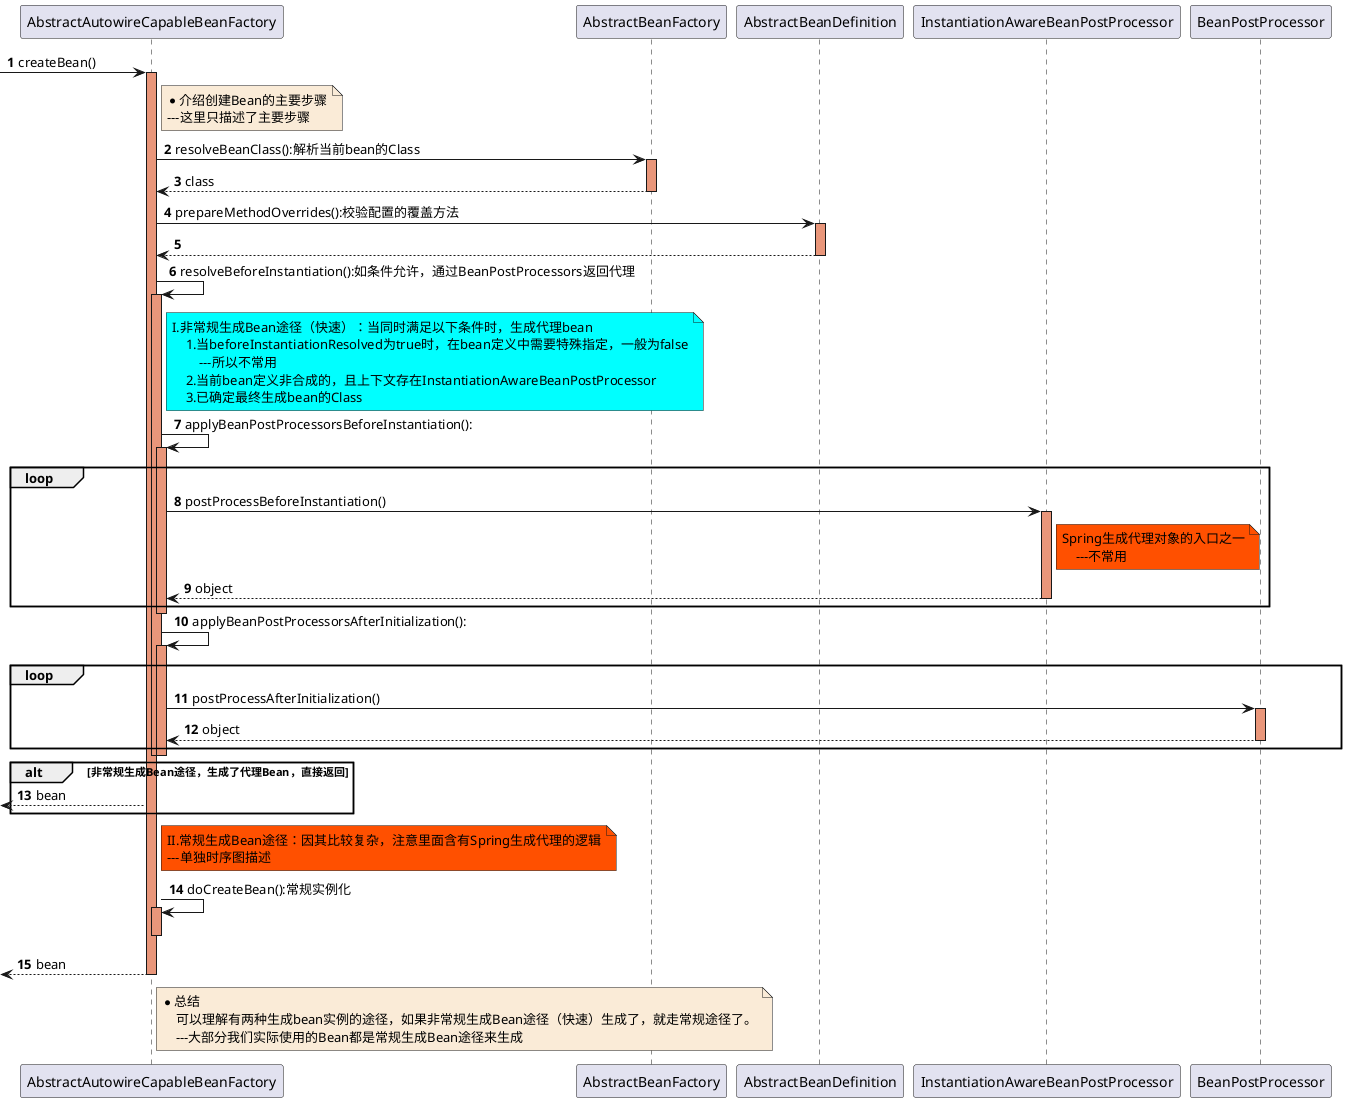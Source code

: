 @startuml

autonumber

-> AbstractAutowireCapableBeanFactory: createBean()
activate AbstractAutowireCapableBeanFactory #DarkSalmon
    note right of AbstractAutowireCapableBeanFactory #FAEBD7
        *介绍创建Bean的主要步骤
        ---这里只描述了主要步骤
    end note

    AbstractAutowireCapableBeanFactory -> AbstractBeanFactory: resolveBeanClass():解析当前bean的Class
    activate AbstractBeanFactory #DarkSalmon
    AbstractBeanFactory -->AbstractAutowireCapableBeanFactory: class
    deactivate AbstractBeanFactory

    AbstractAutowireCapableBeanFactory -> AbstractBeanDefinition: prepareMethodOverrides():校验配置的覆盖方法
    activate AbstractBeanDefinition #DarkSalmon
    AbstractBeanDefinition -->AbstractAutowireCapableBeanFactory
    deactivate AbstractBeanDefinition

    AbstractAutowireCapableBeanFactory -> AbstractAutowireCapableBeanFactory: resolveBeforeInstantiation():如条件允许，通过BeanPostProcessors返回代理
    activate AbstractAutowireCapableBeanFactory #DarkSalmon

    note right of AbstractAutowireCapableBeanFactory #aqua
        I.非常规生成Bean途径（快速）：当同时满足以下条件时，生成代理bean
            1.当beforeInstantiationResolved为true时，在bean定义中需要特殊指定，一般为false
                ---所以不常用
            2.当前bean定义非合成的，且上下文存在InstantiationAwareBeanPostProcessor
            3.已确定最终生成bean的Class
    end note

    AbstractAutowireCapableBeanFactory -> AbstractAutowireCapableBeanFactory: applyBeanPostProcessorsBeforeInstantiation():
    activate AbstractAutowireCapableBeanFactory #DarkSalmon

        loop
            AbstractAutowireCapableBeanFactory -> InstantiationAwareBeanPostProcessor:postProcessBeforeInstantiation()
            activate InstantiationAwareBeanPostProcessor #DarkSalmon
                note right of InstantiationAwareBeanPostProcessor #FF5000
                    Spring生成代理对象的入口之一
                        ---不常用
                end note
            InstantiationAwareBeanPostProcessor --> AbstractAutowireCapableBeanFactory:object
            deactivate InstantiationAwareBeanPostProcessor
        end
    deactivate AbstractAutowireCapableBeanFactory

    AbstractAutowireCapableBeanFactory -> AbstractAutowireCapableBeanFactory: applyBeanPostProcessorsAfterInitialization():
    activate AbstractAutowireCapableBeanFactory #DarkSalmon
        loop
            AbstractAutowireCapableBeanFactory -> BeanPostProcessor:postProcessAfterInitialization()
            activate BeanPostProcessor #DarkSalmon
            BeanPostProcessor --> AbstractAutowireCapableBeanFactory:object
            deactivate BeanPostProcessor
        end
    deactivate AbstractAutowireCapableBeanFactory

    deactivate AbstractAutowireCapableBeanFactory
    alt 非常规生成Bean途径，生成了代理Bean，直接返回
<-- AbstractAutowireCapableBeanFactory : bean
    end

    note right of AbstractAutowireCapableBeanFactory #FF5000
        II.常规生成Bean途径：因其比较复杂，注意里面含有Spring生成代理的逻辑
        ---单独时序图描述
    end note
    AbstractAutowireCapableBeanFactory -> AbstractAutowireCapableBeanFactory: doCreateBean():常规实例化
    activate AbstractAutowireCapableBeanFactory #DarkSalmon
    deactivate AbstractAutowireCapableBeanFactory

<-- AbstractAutowireCapableBeanFactory : bean
deactivate AbstractAutowireCapableBeanFactory

    note right of AbstractAutowireCapableBeanFactory #FAEBD7
        *总结
            可以理解有两种生成bean实例的途径，如果非常规生成Bean途径（快速）生成了，就走常规途径了。
            ---大部分我们实际使用的Bean都是常规生成Bean途径来生成
    end note

@enduml